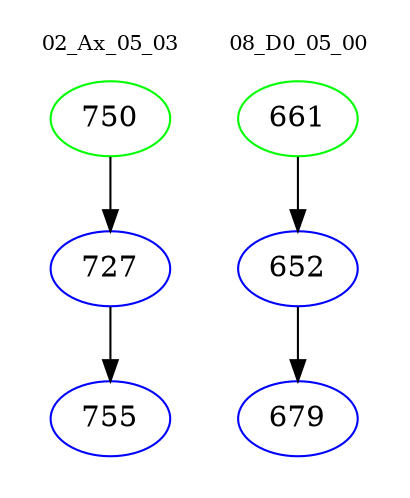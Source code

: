 digraph{
subgraph cluster_0 {
color = white
label = "02_Ax_05_03";
fontsize=10;
T0_750 [label="750", color="green"]
T0_750 -> T0_727 [color="black"]
T0_727 [label="727", color="blue"]
T0_727 -> T0_755 [color="black"]
T0_755 [label="755", color="blue"]
}
subgraph cluster_1 {
color = white
label = "08_D0_05_00";
fontsize=10;
T1_661 [label="661", color="green"]
T1_661 -> T1_652 [color="black"]
T1_652 [label="652", color="blue"]
T1_652 -> T1_679 [color="black"]
T1_679 [label="679", color="blue"]
}
}
